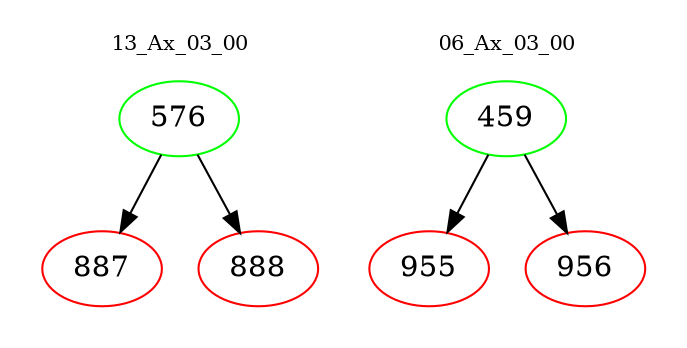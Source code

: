 digraph{
subgraph cluster_0 {
color = white
label = "13_Ax_03_00";
fontsize=10;
T0_576 [label="576", color="green"]
T0_576 -> T0_887 [color="black"]
T0_887 [label="887", color="red"]
T0_576 -> T0_888 [color="black"]
T0_888 [label="888", color="red"]
}
subgraph cluster_1 {
color = white
label = "06_Ax_03_00";
fontsize=10;
T1_459 [label="459", color="green"]
T1_459 -> T1_955 [color="black"]
T1_955 [label="955", color="red"]
T1_459 -> T1_956 [color="black"]
T1_956 [label="956", color="red"]
}
}

